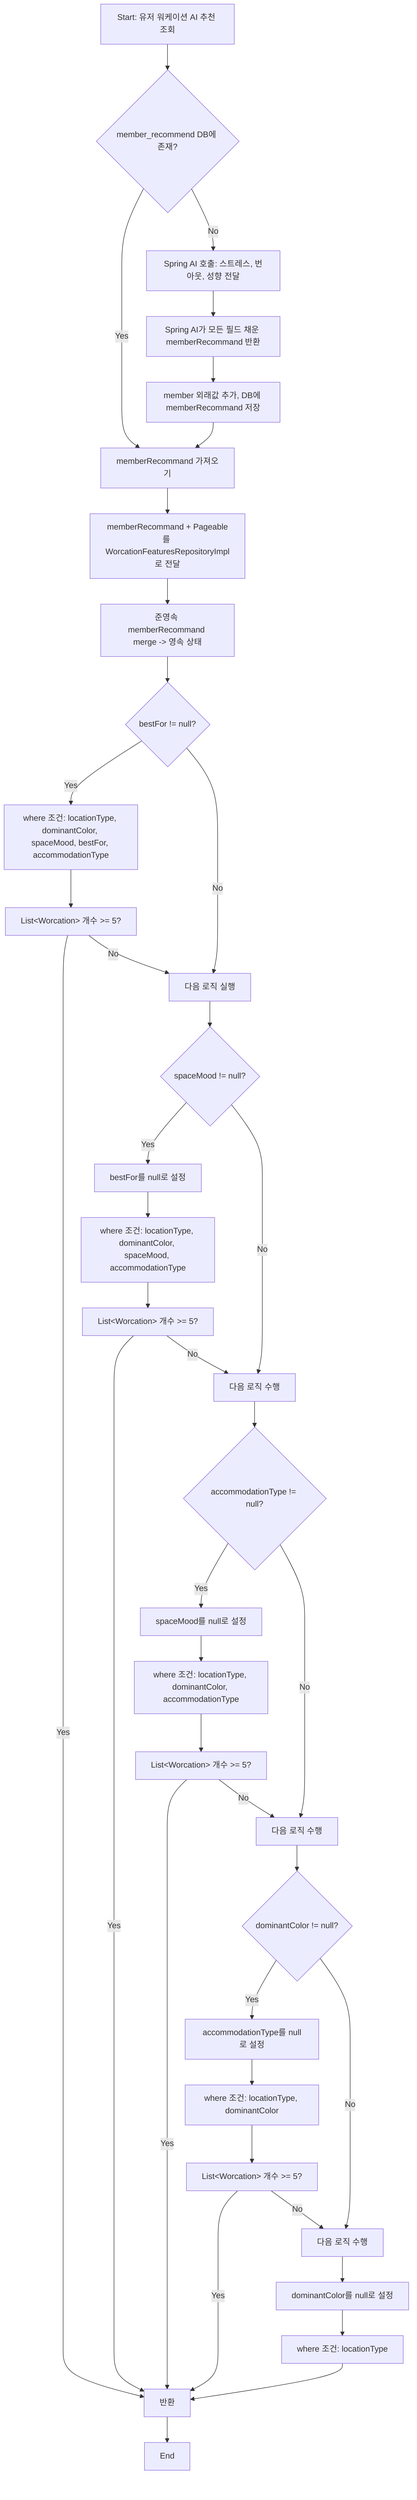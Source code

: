 flowchart TD
    A[Start: 유저 워케이션 AI 추천 조회] --> B{member_recommend DB에 존재?}
    B -- No --> C[Spring AI 호출: 스트레스, 번아웃, 성향 전달]
    C --> D[Spring AI가 모든 필드 채운 memberRecommand 반환]
    D --> E[member 외래값 추가, DB에 memberRecommand 저장]
    B -- Yes --> F[memberRecommand 가져오기]

    E --> F

    F --> G[memberRecommand + Pageable를 WorcationFeaturesRepositoryImpl로 전달]
    G --> H[준영속 memberRecommand merge -> 영속 상태]

    H --> I{bestFor != null?}
    I -- Yes --> J[where 조건: locationType, dominantColor, spaceMood, bestFor, accommodationType]
    J --> K[List&lt;Worcation&gt; 개수 >= 5?]
K -- Yes --> L[반환]
K -- No --> M[다음 로직 실행]

I -- No --> M

M --> N{spaceMood != null?}
N -- Yes --> O[bestFor를 null로 설정]
O --> P[where 조건: locationType, dominantColor, spaceMood, accommodationType]
P --> Q[List&lt;Worcation&gt; 개수 >= 5?]
Q -- Yes --> L
Q -- No --> R[다음 로직 수행]

N -- No --> R

R --> S{accommodationType != null?}
S -- Yes --> T[spaceMood를 null로 설정]
T --> U[where 조건: locationType, dominantColor, accommodationType]
U --> V[List&lt;Worcation&gt; 개수 >= 5?]
V -- Yes --> L
V -- No --> W[다음 로직 수행]

S -- No --> W

W --> X{dominantColor != null?}
X -- Yes --> Y[accommodationType를 null로 설정]
Y --> Z[where 조건: locationType, dominantColor]
Z --> AA[List&lt;Worcation&gt; 개수 >= 5?]
AA -- Yes --> L
AA -- No --> AB[다음 로직 수행]
X -- No --> AB

AB --> AC[dominantColor를 null로 설정]
AC --> AD[where 조건: locationType]

AD --> L
L --> AE[End]
